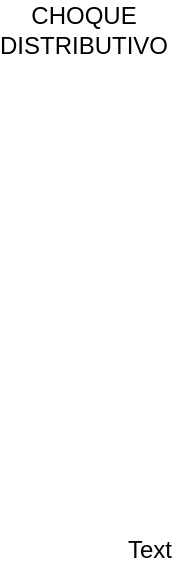 <mxfile version="14.9.2" type="github">
  <diagram id="8tbKy97IGsQ9ciRFXvJA" name="Page-1">
    <mxGraphModel dx="868" dy="537" grid="1" gridSize="10" guides="1" tooltips="1" connect="1" arrows="1" fold="1" page="1" pageScale="1" pageWidth="827" pageHeight="1169" math="0" shadow="0">
      <root>
        <mxCell id="0" />
        <mxCell id="1" parent="0" />
        <mxCell id="9jP5uwK8EiIwHMqEGJkS-1" value="Text" style="text;html=1;strokeColor=none;fillColor=none;align=center;verticalAlign=middle;whiteSpace=wrap;rounded=0;" vertex="1" parent="1">
          <mxGeometry x="390" y="270" width="40" height="20" as="geometry" />
        </mxCell>
        <mxCell id="9jP5uwK8EiIwHMqEGJkS-2" value="CHOQUE DISTRIBUTIVO" style="text;html=1;strokeColor=none;fillColor=none;align=center;verticalAlign=middle;whiteSpace=wrap;rounded=0;" vertex="1" parent="1">
          <mxGeometry x="374" y="10" width="6" height="20" as="geometry" />
        </mxCell>
      </root>
    </mxGraphModel>
  </diagram>
</mxfile>
